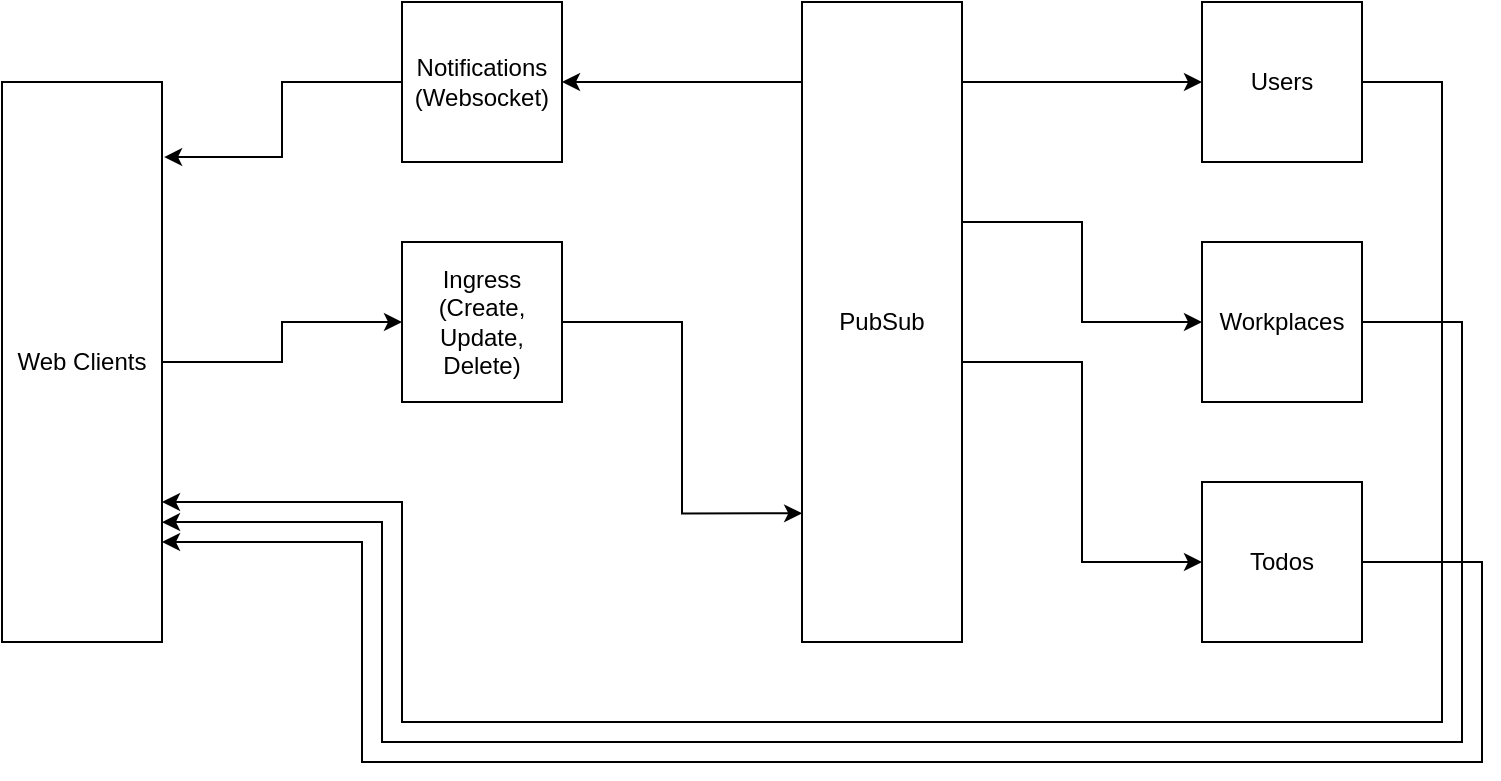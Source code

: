 <mxfile version="15.5.2" type="github">
  <diagram id="oCVk9OYgW9UAW5na9d_e" name="Page-1">
    <mxGraphModel dx="835" dy="603" grid="1" gridSize="10" guides="1" tooltips="1" connect="1" arrows="1" fold="1" page="1" pageScale="1" pageWidth="1654" pageHeight="1169" math="0" shadow="0">
      <root>
        <mxCell id="0" />
        <mxCell id="1" parent="0" />
        <mxCell id="GVSRyNa6ziFJZxKzF8Ie-6" style="edgeStyle=orthogonalEdgeStyle;rounded=0;orthogonalLoop=1;jettySize=auto;html=1;entryX=0;entryY=0.5;entryDx=0;entryDy=0;" edge="1" parent="1" source="GVSRyNa6ziFJZxKzF8Ie-2" target="GVSRyNa6ziFJZxKzF8Ie-5">
          <mxGeometry relative="1" as="geometry" />
        </mxCell>
        <mxCell id="GVSRyNa6ziFJZxKzF8Ie-2" value="Web Clients" style="rounded=0;whiteSpace=wrap;html=1;" vertex="1" parent="1">
          <mxGeometry x="200" y="200" width="80" height="280" as="geometry" />
        </mxCell>
        <mxCell id="GVSRyNa6ziFJZxKzF8Ie-4" style="edgeStyle=orthogonalEdgeStyle;rounded=0;orthogonalLoop=1;jettySize=auto;html=1;entryX=1.013;entryY=0.134;entryDx=0;entryDy=0;entryPerimeter=0;" edge="1" parent="1" source="GVSRyNa6ziFJZxKzF8Ie-3" target="GVSRyNa6ziFJZxKzF8Ie-2">
          <mxGeometry relative="1" as="geometry" />
        </mxCell>
        <mxCell id="GVSRyNa6ziFJZxKzF8Ie-3" value="Notifications&lt;br&gt;(Websocket)" style="whiteSpace=wrap;html=1;aspect=fixed;" vertex="1" parent="1">
          <mxGeometry x="400" y="160" width="80" height="80" as="geometry" />
        </mxCell>
        <mxCell id="GVSRyNa6ziFJZxKzF8Ie-11" style="edgeStyle=orthogonalEdgeStyle;rounded=0;orthogonalLoop=1;jettySize=auto;html=1;entryX=0.001;entryY=0.799;entryDx=0;entryDy=0;entryPerimeter=0;" edge="1" parent="1" source="GVSRyNa6ziFJZxKzF8Ie-5" target="GVSRyNa6ziFJZxKzF8Ie-8">
          <mxGeometry relative="1" as="geometry">
            <mxPoint x="590" y="340" as="targetPoint" />
            <Array as="points">
              <mxPoint x="540" y="320" />
              <mxPoint x="540" y="416" />
            </Array>
          </mxGeometry>
        </mxCell>
        <mxCell id="GVSRyNa6ziFJZxKzF8Ie-5" value="Ingress&lt;br&gt;(Create, Update, Delete)" style="whiteSpace=wrap;html=1;aspect=fixed;" vertex="1" parent="1">
          <mxGeometry x="400" y="280" width="80" height="80" as="geometry" />
        </mxCell>
        <mxCell id="GVSRyNa6ziFJZxKzF8Ie-9" style="edgeStyle=orthogonalEdgeStyle;rounded=0;orthogonalLoop=1;jettySize=auto;html=1;entryX=1;entryY=0.5;entryDx=0;entryDy=0;" edge="1" parent="1" source="GVSRyNa6ziFJZxKzF8Ie-8" target="GVSRyNa6ziFJZxKzF8Ie-3">
          <mxGeometry relative="1" as="geometry">
            <Array as="points">
              <mxPoint x="570" y="200" />
              <mxPoint x="570" y="200" />
            </Array>
          </mxGeometry>
        </mxCell>
        <mxCell id="GVSRyNa6ziFJZxKzF8Ie-15" style="edgeStyle=orthogonalEdgeStyle;rounded=0;orthogonalLoop=1;jettySize=auto;html=1;entryX=0;entryY=0.5;entryDx=0;entryDy=0;" edge="1" parent="1" source="GVSRyNa6ziFJZxKzF8Ie-8" target="GVSRyNa6ziFJZxKzF8Ie-12">
          <mxGeometry relative="1" as="geometry">
            <Array as="points">
              <mxPoint x="710" y="200" />
              <mxPoint x="710" y="200" />
            </Array>
          </mxGeometry>
        </mxCell>
        <mxCell id="GVSRyNa6ziFJZxKzF8Ie-16" style="edgeStyle=orthogonalEdgeStyle;rounded=0;orthogonalLoop=1;jettySize=auto;html=1;entryX=0;entryY=0.5;entryDx=0;entryDy=0;" edge="1" parent="1" source="GVSRyNa6ziFJZxKzF8Ie-8" target="GVSRyNa6ziFJZxKzF8Ie-13">
          <mxGeometry relative="1" as="geometry">
            <Array as="points">
              <mxPoint x="740" y="270" />
              <mxPoint x="740" y="320" />
            </Array>
          </mxGeometry>
        </mxCell>
        <mxCell id="GVSRyNa6ziFJZxKzF8Ie-17" style="edgeStyle=orthogonalEdgeStyle;rounded=0;orthogonalLoop=1;jettySize=auto;html=1;entryX=0;entryY=0.5;entryDx=0;entryDy=0;" edge="1" parent="1" source="GVSRyNa6ziFJZxKzF8Ie-8" target="GVSRyNa6ziFJZxKzF8Ie-14">
          <mxGeometry relative="1" as="geometry">
            <Array as="points">
              <mxPoint x="740" y="340" />
              <mxPoint x="740" y="440" />
            </Array>
          </mxGeometry>
        </mxCell>
        <mxCell id="GVSRyNa6ziFJZxKzF8Ie-8" value="PubSub" style="rounded=0;whiteSpace=wrap;html=1;" vertex="1" parent="1">
          <mxGeometry x="600" y="160" width="80" height="320" as="geometry" />
        </mxCell>
        <mxCell id="GVSRyNa6ziFJZxKzF8Ie-18" style="edgeStyle=orthogonalEdgeStyle;rounded=0;orthogonalLoop=1;jettySize=auto;html=1;entryX=1;entryY=0.75;entryDx=0;entryDy=0;" edge="1" parent="1" source="GVSRyNa6ziFJZxKzF8Ie-12" target="GVSRyNa6ziFJZxKzF8Ie-2">
          <mxGeometry relative="1" as="geometry">
            <Array as="points">
              <mxPoint x="920" y="200" />
              <mxPoint x="920" y="520" />
              <mxPoint x="400" y="520" />
              <mxPoint x="400" y="410" />
            </Array>
          </mxGeometry>
        </mxCell>
        <mxCell id="GVSRyNa6ziFJZxKzF8Ie-12" value="Users" style="whiteSpace=wrap;html=1;aspect=fixed;" vertex="1" parent="1">
          <mxGeometry x="800" y="160" width="80" height="80" as="geometry" />
        </mxCell>
        <mxCell id="GVSRyNa6ziFJZxKzF8Ie-19" style="edgeStyle=orthogonalEdgeStyle;rounded=0;orthogonalLoop=1;jettySize=auto;html=1;entryX=1;entryY=0.786;entryDx=0;entryDy=0;entryPerimeter=0;" edge="1" parent="1" source="GVSRyNa6ziFJZxKzF8Ie-13" target="GVSRyNa6ziFJZxKzF8Ie-2">
          <mxGeometry relative="1" as="geometry">
            <Array as="points">
              <mxPoint x="930" y="320" />
              <mxPoint x="930" y="530" />
              <mxPoint x="390" y="530" />
              <mxPoint x="390" y="420" />
              <mxPoint x="290" y="420" />
            </Array>
          </mxGeometry>
        </mxCell>
        <mxCell id="GVSRyNa6ziFJZxKzF8Ie-13" value="Workplaces" style="whiteSpace=wrap;html=1;aspect=fixed;" vertex="1" parent="1">
          <mxGeometry x="800" y="280" width="80" height="80" as="geometry" />
        </mxCell>
        <mxCell id="GVSRyNa6ziFJZxKzF8Ie-20" style="edgeStyle=orthogonalEdgeStyle;rounded=0;orthogonalLoop=1;jettySize=auto;html=1;" edge="1" parent="1" source="GVSRyNa6ziFJZxKzF8Ie-14">
          <mxGeometry relative="1" as="geometry">
            <mxPoint x="280" y="430" as="targetPoint" />
            <Array as="points">
              <mxPoint x="940" y="440" />
              <mxPoint x="940" y="540" />
              <mxPoint x="380" y="540" />
              <mxPoint x="380" y="430" />
            </Array>
          </mxGeometry>
        </mxCell>
        <mxCell id="GVSRyNa6ziFJZxKzF8Ie-14" value="Todos" style="whiteSpace=wrap;html=1;aspect=fixed;" vertex="1" parent="1">
          <mxGeometry x="800" y="400" width="80" height="80" as="geometry" />
        </mxCell>
      </root>
    </mxGraphModel>
  </diagram>
</mxfile>
